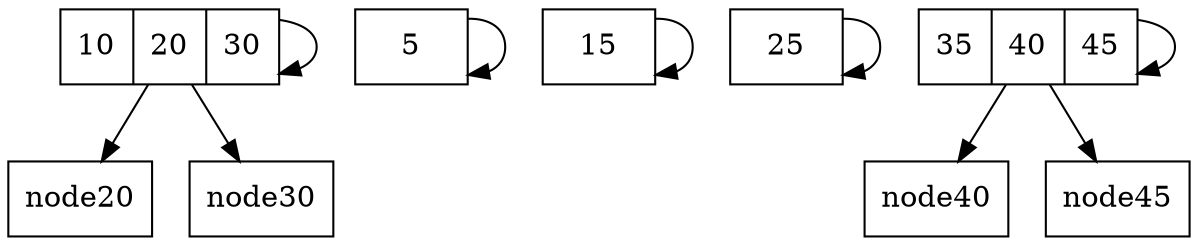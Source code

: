 digraph G {
    node [shape=record];
    node10 [label="
10
|
20
|
30
"];
    node5 [label="
5
"];
    node5 -> node5;
    node15 [label="
15
"];
    node15 -> node15;
    node10 -> node10;
    node25 [label="
25
"];
    node25 -> node25;
    node10 -> node20;
    node35 [label="
35
|
40
|
45
"];
    node35 -> node35;
    node35 -> node40;
    node35 -> node45;
    node10 -> node30;
}
